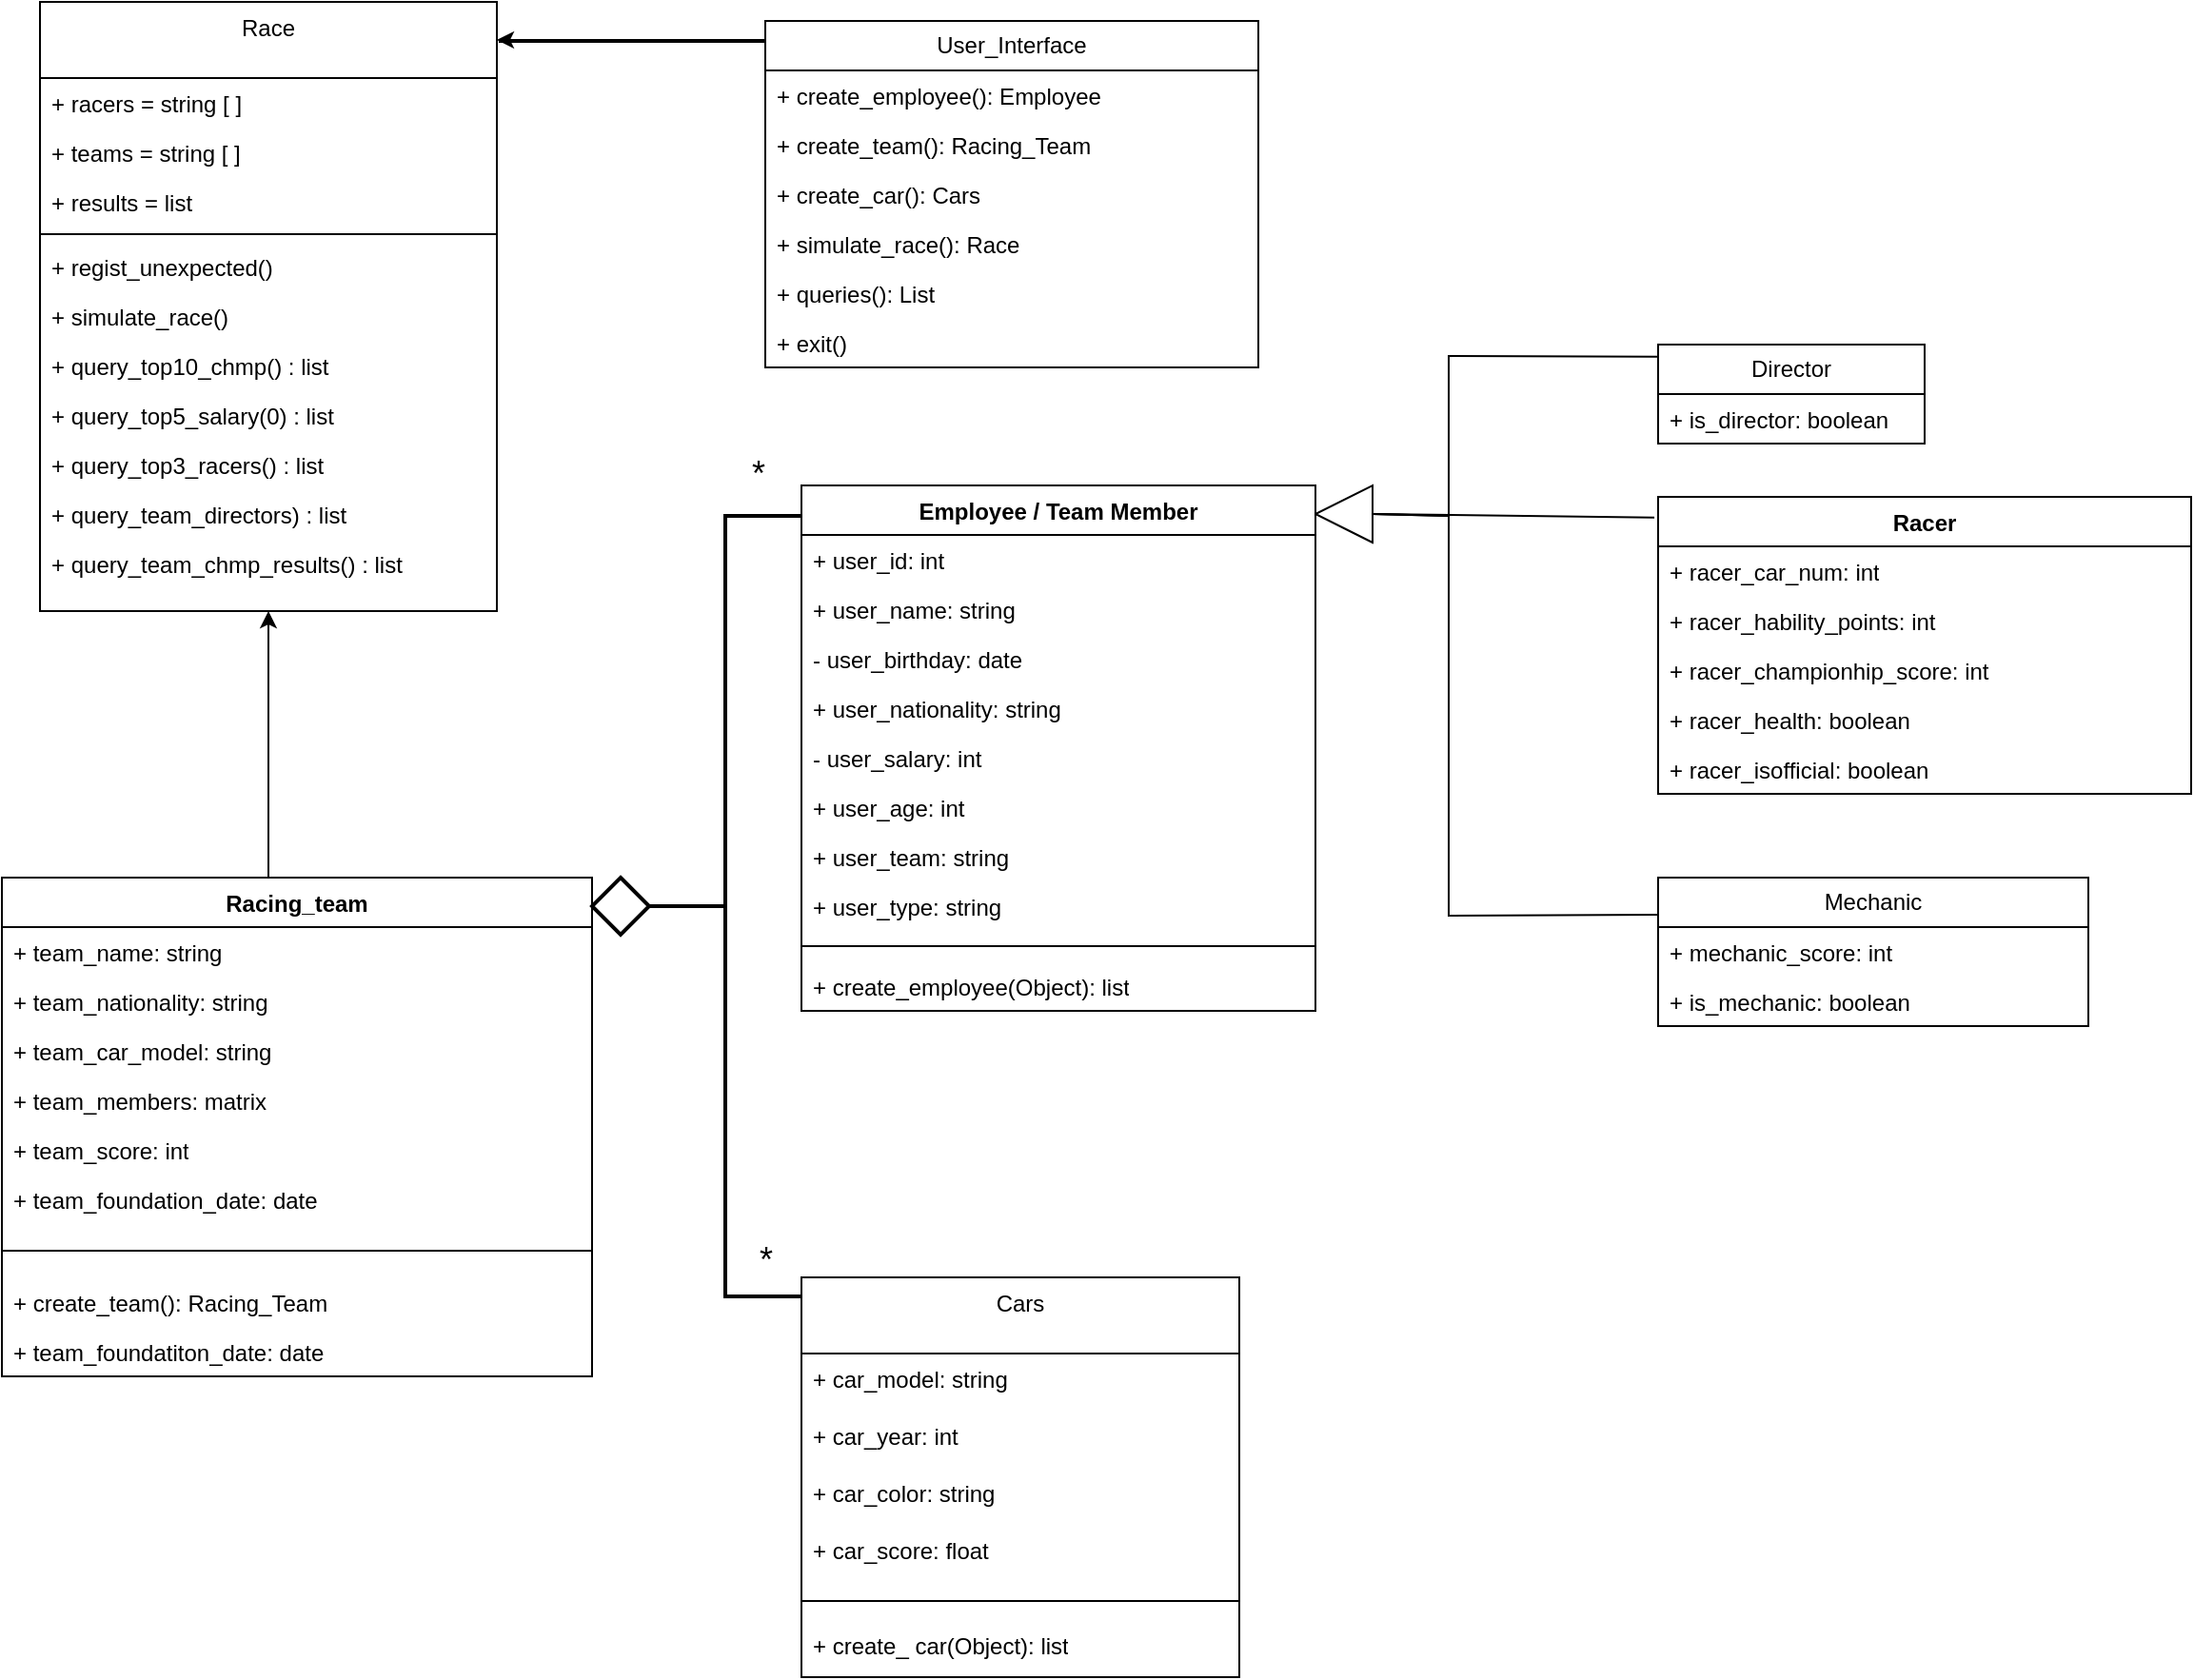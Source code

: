 <mxfile version="22.0.8" type="device">
  <diagram id="C5RBs43oDa-KdzZeNtuy" name="Page-1">
    <mxGraphModel dx="2087" dy="1867" grid="1" gridSize="10" guides="1" tooltips="1" connect="1" arrows="1" fold="1" page="1" pageScale="1" pageWidth="827" pageHeight="1169" math="0" shadow="0">
      <root>
        <mxCell id="WIyWlLk6GJQsqaUBKTNV-0" />
        <mxCell id="WIyWlLk6GJQsqaUBKTNV-1" parent="WIyWlLk6GJQsqaUBKTNV-0" />
        <mxCell id="vwflC-zioTg8K8p32Ddz-1" value="Cars" style="swimlane;fontStyle=0;align=center;verticalAlign=top;childLayout=stackLayout;horizontal=1;startSize=40;horizontalStack=0;resizeParent=1;resizeLast=0;collapsible=1;marginBottom=0;rounded=0;shadow=0;strokeWidth=1;" parent="WIyWlLk6GJQsqaUBKTNV-1" vertex="1">
          <mxGeometry x="-70" y="570" width="230" height="210" as="geometry">
            <mxRectangle x="130" y="380" width="160" height="26" as="alternateBounds" />
          </mxGeometry>
        </mxCell>
        <mxCell id="vwflC-zioTg8K8p32Ddz-2" value="+ car_model: string" style="text;align=left;verticalAlign=top;spacingLeft=4;spacingRight=4;overflow=hidden;rotatable=0;points=[[0,0.5],[1,0.5]];portConstraint=eastwest;" parent="vwflC-zioTg8K8p32Ddz-1" vertex="1">
          <mxGeometry y="40" width="230" height="30" as="geometry" />
        </mxCell>
        <mxCell id="e4V_qvuDWD5vnSRUZmk2-63" value="+ car_year: int" style="text;align=left;verticalAlign=top;spacingLeft=4;spacingRight=4;overflow=hidden;rotatable=0;points=[[0,0.5],[1,0.5]];portConstraint=eastwest;" parent="vwflC-zioTg8K8p32Ddz-1" vertex="1">
          <mxGeometry y="70" width="230" height="30" as="geometry" />
        </mxCell>
        <mxCell id="e4V_qvuDWD5vnSRUZmk2-64" value="+ car_color: string" style="text;align=left;verticalAlign=top;spacingLeft=4;spacingRight=4;overflow=hidden;rotatable=0;points=[[0,0.5],[1,0.5]];portConstraint=eastwest;" parent="vwflC-zioTg8K8p32Ddz-1" vertex="1">
          <mxGeometry y="100" width="230" height="30" as="geometry" />
        </mxCell>
        <mxCell id="e4V_qvuDWD5vnSRUZmk2-65" value="+ car_score: float" style="text;align=left;verticalAlign=top;spacingLeft=4;spacingRight=4;overflow=hidden;rotatable=0;points=[[0,0.5],[1,0.5]];portConstraint=eastwest;" parent="vwflC-zioTg8K8p32Ddz-1" vertex="1">
          <mxGeometry y="130" width="230" height="30" as="geometry" />
        </mxCell>
        <mxCell id="vwflC-zioTg8K8p32Ddz-4" value="" style="line;html=1;strokeWidth=1;align=left;verticalAlign=middle;spacingTop=-1;spacingLeft=3;spacingRight=3;rotatable=0;labelPosition=right;points=[];portConstraint=eastwest;" parent="vwflC-zioTg8K8p32Ddz-1" vertex="1">
          <mxGeometry y="160" width="230" height="20" as="geometry" />
        </mxCell>
        <mxCell id="e4V_qvuDWD5vnSRUZmk2-67" value="+ create_ car(Object): list" style="text;strokeColor=none;fillColor=none;align=left;verticalAlign=top;spacingLeft=4;spacingRight=4;overflow=hidden;rotatable=0;points=[[0,0.5],[1,0.5]];portConstraint=eastwest;whiteSpace=wrap;html=1;" parent="vwflC-zioTg8K8p32Ddz-1" vertex="1">
          <mxGeometry y="180" width="230" height="26" as="geometry" />
        </mxCell>
        <mxCell id="s3vxtVxC9WCaw6fcjeYs-5" value="" style="edgeStyle=orthogonalEdgeStyle;rounded=0;orthogonalLoop=1;jettySize=auto;html=1;exitX=0.455;exitY=0.003;exitDx=0;exitDy=0;exitPerimeter=0;" parent="WIyWlLk6GJQsqaUBKTNV-1" source="e4V_qvuDWD5vnSRUZmk2-69" target="s3vxtVxC9WCaw6fcjeYs-0" edge="1">
          <mxGeometry relative="1" as="geometry">
            <Array as="points">
              <mxPoint x="-350" y="361" />
            </Array>
          </mxGeometry>
        </mxCell>
        <mxCell id="gQMD4tM04Ztm9guLUc9m-32" value="Director" style="swimlane;fontStyle=0;childLayout=stackLayout;horizontal=1;startSize=26;fillColor=none;horizontalStack=0;resizeParent=1;resizeParentMax=0;resizeLast=0;collapsible=1;marginBottom=0;whiteSpace=wrap;html=1;" parent="WIyWlLk6GJQsqaUBKTNV-1" vertex="1">
          <mxGeometry x="380" y="80" width="140" height="52" as="geometry" />
        </mxCell>
        <mxCell id="gQMD4tM04Ztm9guLUc9m-40" value="+ is_director: boolean" style="text;strokeColor=none;fillColor=none;align=left;verticalAlign=top;spacingLeft=4;spacingRight=4;overflow=hidden;rotatable=0;points=[[0,0.5],[1,0.5]];portConstraint=eastwest;whiteSpace=wrap;html=1;" parent="gQMD4tM04Ztm9guLUc9m-32" vertex="1">
          <mxGeometry y="26" width="140" height="26" as="geometry" />
        </mxCell>
        <mxCell id="gQMD4tM04Ztm9guLUc9m-36" value="Mechanic" style="swimlane;fontStyle=0;childLayout=stackLayout;horizontal=1;startSize=26;fillColor=none;horizontalStack=0;resizeParent=1;resizeParentMax=0;resizeLast=0;collapsible=1;marginBottom=0;whiteSpace=wrap;html=1;" parent="WIyWlLk6GJQsqaUBKTNV-1" vertex="1">
          <mxGeometry x="380" y="360" width="226" height="78" as="geometry" />
        </mxCell>
        <mxCell id="gQMD4tM04Ztm9guLUc9m-37" value="+ mechanic_score: int" style="text;strokeColor=none;fillColor=none;align=left;verticalAlign=top;spacingLeft=4;spacingRight=4;overflow=hidden;rotatable=0;points=[[0,0.5],[1,0.5]];portConstraint=eastwest;whiteSpace=wrap;html=1;" parent="gQMD4tM04Ztm9guLUc9m-36" vertex="1">
          <mxGeometry y="26" width="226" height="26" as="geometry" />
        </mxCell>
        <mxCell id="gQMD4tM04Ztm9guLUc9m-38" value="+ is_mechanic: boolean" style="text;strokeColor=none;fillColor=none;align=left;verticalAlign=top;spacingLeft=4;spacingRight=4;overflow=hidden;rotatable=0;points=[[0,0.5],[1,0.5]];portConstraint=eastwest;whiteSpace=wrap;html=1;" parent="gQMD4tM04Ztm9guLUc9m-36" vertex="1">
          <mxGeometry y="52" width="226" height="26" as="geometry" />
        </mxCell>
        <mxCell id="e4V_qvuDWD5vnSRUZmk2-0" value="" style="endArrow=none;html=1;rounded=0;endSize=2;entryX=0;entryY=0.25;entryDx=0;entryDy=0;exitX=0;exitY=0.5;exitDx=0;exitDy=0;" parent="WIyWlLk6GJQsqaUBKTNV-1" source="e4V_qvuDWD5vnSRUZmk2-5" target="gQMD4tM04Ztm9guLUc9m-36" edge="1">
          <mxGeometry relative="1" as="geometry">
            <mxPoint x="270" y="170" as="sourcePoint" />
            <mxPoint x="344" y="331.41" as="targetPoint" />
            <Array as="points">
              <mxPoint x="270" y="170" />
              <mxPoint x="270" y="380" />
            </Array>
          </mxGeometry>
        </mxCell>
        <mxCell id="e4V_qvuDWD5vnSRUZmk2-5" value="" style="triangle;whiteSpace=wrap;html=1;rotation=-180;" parent="WIyWlLk6GJQsqaUBKTNV-1" vertex="1">
          <mxGeometry x="200" y="154" width="30" height="30" as="geometry" />
        </mxCell>
        <mxCell id="e4V_qvuDWD5vnSRUZmk2-7" value="Employee / Team Member" style="swimlane;fontStyle=1;align=center;verticalAlign=top;childLayout=stackLayout;horizontal=1;startSize=26;horizontalStack=0;resizeParent=1;resizeParentMax=0;resizeLast=0;collapsible=1;marginBottom=0;whiteSpace=wrap;html=1;" parent="WIyWlLk6GJQsqaUBKTNV-1" vertex="1">
          <mxGeometry x="-70" y="154" width="270" height="276" as="geometry" />
        </mxCell>
        <mxCell id="e4V_qvuDWD5vnSRUZmk2-8" value="+ user_id: int" style="text;strokeColor=none;fillColor=none;align=left;verticalAlign=top;spacingLeft=4;spacingRight=4;overflow=hidden;rotatable=0;points=[[0,0.5],[1,0.5]];portConstraint=eastwest;whiteSpace=wrap;html=1;" parent="e4V_qvuDWD5vnSRUZmk2-7" vertex="1">
          <mxGeometry y="26" width="270" height="26" as="geometry" />
        </mxCell>
        <mxCell id="e4V_qvuDWD5vnSRUZmk2-11" value="+ user_name: string" style="text;strokeColor=none;fillColor=none;align=left;verticalAlign=top;spacingLeft=4;spacingRight=4;overflow=hidden;rotatable=0;points=[[0,0.5],[1,0.5]];portConstraint=eastwest;whiteSpace=wrap;html=1;" parent="e4V_qvuDWD5vnSRUZmk2-7" vertex="1">
          <mxGeometry y="52" width="270" height="26" as="geometry" />
        </mxCell>
        <mxCell id="e4V_qvuDWD5vnSRUZmk2-13" value="- user_birthday: date" style="text;strokeColor=none;fillColor=none;align=left;verticalAlign=top;spacingLeft=4;spacingRight=4;overflow=hidden;rotatable=0;points=[[0,0.5],[1,0.5]];portConstraint=eastwest;whiteSpace=wrap;html=1;" parent="e4V_qvuDWD5vnSRUZmk2-7" vertex="1">
          <mxGeometry y="78" width="270" height="26" as="geometry" />
        </mxCell>
        <mxCell id="e4V_qvuDWD5vnSRUZmk2-14" value="+ user_nationality: string" style="text;strokeColor=none;fillColor=none;align=left;verticalAlign=top;spacingLeft=4;spacingRight=4;overflow=hidden;rotatable=0;points=[[0,0.5],[1,0.5]];portConstraint=eastwest;whiteSpace=wrap;html=1;" parent="e4V_qvuDWD5vnSRUZmk2-7" vertex="1">
          <mxGeometry y="104" width="270" height="26" as="geometry" />
        </mxCell>
        <mxCell id="e4V_qvuDWD5vnSRUZmk2-15" value="- user_salary: int" style="text;strokeColor=none;fillColor=none;align=left;verticalAlign=top;spacingLeft=4;spacingRight=4;overflow=hidden;rotatable=0;points=[[0,0.5],[1,0.5]];portConstraint=eastwest;whiteSpace=wrap;html=1;" parent="e4V_qvuDWD5vnSRUZmk2-7" vertex="1">
          <mxGeometry y="130" width="270" height="26" as="geometry" />
        </mxCell>
        <mxCell id="e4V_qvuDWD5vnSRUZmk2-16" value="+ user_age: int" style="text;strokeColor=none;fillColor=none;align=left;verticalAlign=top;spacingLeft=4;spacingRight=4;overflow=hidden;rotatable=0;points=[[0,0.5],[1,0.5]];portConstraint=eastwest;whiteSpace=wrap;html=1;" parent="e4V_qvuDWD5vnSRUZmk2-7" vertex="1">
          <mxGeometry y="156" width="270" height="26" as="geometry" />
        </mxCell>
        <mxCell id="e4V_qvuDWD5vnSRUZmk2-17" value="+ user_team: string" style="text;strokeColor=none;fillColor=none;align=left;verticalAlign=top;spacingLeft=4;spacingRight=4;overflow=hidden;rotatable=0;points=[[0,0.5],[1,0.5]];portConstraint=eastwest;whiteSpace=wrap;html=1;" parent="e4V_qvuDWD5vnSRUZmk2-7" vertex="1">
          <mxGeometry y="182" width="270" height="26" as="geometry" />
        </mxCell>
        <mxCell id="e4V_qvuDWD5vnSRUZmk2-40" value="+ user_type: string" style="text;strokeColor=none;fillColor=none;align=left;verticalAlign=top;spacingLeft=4;spacingRight=4;overflow=hidden;rotatable=0;points=[[0,0.5],[1,0.5]];portConstraint=eastwest;whiteSpace=wrap;html=1;" parent="e4V_qvuDWD5vnSRUZmk2-7" vertex="1">
          <mxGeometry y="208" width="270" height="26" as="geometry" />
        </mxCell>
        <mxCell id="e4V_qvuDWD5vnSRUZmk2-9" value="" style="line;strokeWidth=1;fillColor=none;align=left;verticalAlign=middle;spacingTop=-1;spacingLeft=3;spacingRight=3;rotatable=0;labelPosition=right;points=[];portConstraint=eastwest;strokeColor=inherit;" parent="e4V_qvuDWD5vnSRUZmk2-7" vertex="1">
          <mxGeometry y="234" width="270" height="16" as="geometry" />
        </mxCell>
        <mxCell id="e4V_qvuDWD5vnSRUZmk2-10" value="+ create_employee(Object): list" style="text;strokeColor=none;fillColor=none;align=left;verticalAlign=top;spacingLeft=4;spacingRight=4;overflow=hidden;rotatable=0;points=[[0,0.5],[1,0.5]];portConstraint=eastwest;whiteSpace=wrap;html=1;" parent="e4V_qvuDWD5vnSRUZmk2-7" vertex="1">
          <mxGeometry y="250" width="270" height="26" as="geometry" />
        </mxCell>
        <mxCell id="e4V_qvuDWD5vnSRUZmk2-30" value="Racer" style="swimlane;fontStyle=1;align=center;verticalAlign=top;childLayout=stackLayout;horizontal=1;startSize=26;horizontalStack=0;resizeParent=1;resizeParentMax=0;resizeLast=0;collapsible=1;marginBottom=0;whiteSpace=wrap;html=1;" parent="WIyWlLk6GJQsqaUBKTNV-1" vertex="1">
          <mxGeometry x="380" y="160" width="280" height="156" as="geometry" />
        </mxCell>
        <mxCell id="e4V_qvuDWD5vnSRUZmk2-34" value="+ racer_car_num: int" style="text;strokeColor=none;fillColor=none;align=left;verticalAlign=top;spacingLeft=4;spacingRight=4;overflow=hidden;rotatable=0;points=[[0,0.5],[1,0.5]];portConstraint=eastwest;whiteSpace=wrap;html=1;" parent="e4V_qvuDWD5vnSRUZmk2-30" vertex="1">
          <mxGeometry y="26" width="280" height="26" as="geometry" />
        </mxCell>
        <mxCell id="e4V_qvuDWD5vnSRUZmk2-35" value="+ racer_hability_points: int" style="text;strokeColor=none;fillColor=none;align=left;verticalAlign=top;spacingLeft=4;spacingRight=4;overflow=hidden;rotatable=0;points=[[0,0.5],[1,0.5]];portConstraint=eastwest;whiteSpace=wrap;html=1;" parent="e4V_qvuDWD5vnSRUZmk2-30" vertex="1">
          <mxGeometry y="52" width="280" height="26" as="geometry" />
        </mxCell>
        <mxCell id="e4V_qvuDWD5vnSRUZmk2-37" value="+ racer_championhip_score: int" style="text;strokeColor=none;fillColor=none;align=left;verticalAlign=top;spacingLeft=4;spacingRight=4;overflow=hidden;rotatable=0;points=[[0,0.5],[1,0.5]];portConstraint=eastwest;whiteSpace=wrap;html=1;" parent="e4V_qvuDWD5vnSRUZmk2-30" vertex="1">
          <mxGeometry y="78" width="280" height="26" as="geometry" />
        </mxCell>
        <mxCell id="e4V_qvuDWD5vnSRUZmk2-38" value="+ racer_health: boolean" style="text;strokeColor=none;fillColor=none;align=left;verticalAlign=top;spacingLeft=4;spacingRight=4;overflow=hidden;rotatable=0;points=[[0,0.5],[1,0.5]];portConstraint=eastwest;whiteSpace=wrap;html=1;" parent="e4V_qvuDWD5vnSRUZmk2-30" vertex="1">
          <mxGeometry y="104" width="280" height="26" as="geometry" />
        </mxCell>
        <mxCell id="e4V_qvuDWD5vnSRUZmk2-39" value="+ racer_isofficial: boolean" style="text;strokeColor=none;fillColor=none;align=left;verticalAlign=top;spacingLeft=4;spacingRight=4;overflow=hidden;rotatable=0;points=[[0,0.5],[1,0.5]];portConstraint=eastwest;whiteSpace=wrap;html=1;" parent="e4V_qvuDWD5vnSRUZmk2-30" vertex="1">
          <mxGeometry y="130" width="280" height="26" as="geometry" />
        </mxCell>
        <mxCell id="e4V_qvuDWD5vnSRUZmk2-58" value="" style="endArrow=none;html=1;rounded=0;entryX=0;entryY=0.123;entryDx=0;entryDy=0;entryPerimeter=0;exitX=0;exitY=0.5;exitDx=0;exitDy=0;" parent="WIyWlLk6GJQsqaUBKTNV-1" source="e4V_qvuDWD5vnSRUZmk2-5" target="gQMD4tM04Ztm9guLUc9m-32" edge="1">
          <mxGeometry relative="1" as="geometry">
            <mxPoint x="270" y="180" as="sourcePoint" />
            <mxPoint x="370" y="40" as="targetPoint" />
            <Array as="points">
              <mxPoint x="270" y="170" />
              <mxPoint x="270" y="86" />
            </Array>
          </mxGeometry>
        </mxCell>
        <mxCell id="e4V_qvuDWD5vnSRUZmk2-60" value="" style="endArrow=none;html=1;rounded=0;entryX=-0.007;entryY=0.07;entryDx=0;entryDy=0;entryPerimeter=0;exitX=0;exitY=0.5;exitDx=0;exitDy=0;" parent="WIyWlLk6GJQsqaUBKTNV-1" source="e4V_qvuDWD5vnSRUZmk2-5" target="e4V_qvuDWD5vnSRUZmk2-30" edge="1">
          <mxGeometry relative="1" as="geometry">
            <mxPoint x="180" y="168.41" as="sourcePoint" />
            <mxPoint x="340" y="168.41" as="targetPoint" />
          </mxGeometry>
        </mxCell>
        <mxCell id="e4V_qvuDWD5vnSRUZmk2-69" value="Racing_team" style="swimlane;fontStyle=1;align=center;verticalAlign=top;childLayout=stackLayout;horizontal=1;startSize=26;horizontalStack=0;resizeParent=1;resizeParentMax=0;resizeLast=0;collapsible=1;marginBottom=0;whiteSpace=wrap;html=1;" parent="WIyWlLk6GJQsqaUBKTNV-1" vertex="1">
          <mxGeometry x="-490" y="360" width="310" height="262" as="geometry" />
        </mxCell>
        <mxCell id="e4V_qvuDWD5vnSRUZmk2-70" value="+ team_name: string" style="text;strokeColor=none;fillColor=none;align=left;verticalAlign=top;spacingLeft=4;spacingRight=4;overflow=hidden;rotatable=0;points=[[0,0.5],[1,0.5]];portConstraint=eastwest;whiteSpace=wrap;html=1;" parent="e4V_qvuDWD5vnSRUZmk2-69" vertex="1">
          <mxGeometry y="26" width="310" height="26" as="geometry" />
        </mxCell>
        <mxCell id="e4V_qvuDWD5vnSRUZmk2-73" value="+ team_nationality: string" style="text;strokeColor=none;fillColor=none;align=left;verticalAlign=top;spacingLeft=4;spacingRight=4;overflow=hidden;rotatable=0;points=[[0,0.5],[1,0.5]];portConstraint=eastwest;whiteSpace=wrap;html=1;" parent="e4V_qvuDWD5vnSRUZmk2-69" vertex="1">
          <mxGeometry y="52" width="310" height="26" as="geometry" />
        </mxCell>
        <mxCell id="e4V_qvuDWD5vnSRUZmk2-75" value="+ team_car_model: string" style="text;strokeColor=none;fillColor=none;align=left;verticalAlign=top;spacingLeft=4;spacingRight=4;overflow=hidden;rotatable=0;points=[[0,0.5],[1,0.5]];portConstraint=eastwest;whiteSpace=wrap;html=1;" parent="e4V_qvuDWD5vnSRUZmk2-69" vertex="1">
          <mxGeometry y="78" width="310" height="26" as="geometry" />
        </mxCell>
        <mxCell id="e4V_qvuDWD5vnSRUZmk2-76" value="+ team_members: matrix" style="text;strokeColor=none;fillColor=none;align=left;verticalAlign=top;spacingLeft=4;spacingRight=4;overflow=hidden;rotatable=0;points=[[0,0.5],[1,0.5]];portConstraint=eastwest;whiteSpace=wrap;html=1;" parent="e4V_qvuDWD5vnSRUZmk2-69" vertex="1">
          <mxGeometry y="104" width="310" height="26" as="geometry" />
        </mxCell>
        <mxCell id="e4V_qvuDWD5vnSRUZmk2-77" value="+ team_score: int" style="text;strokeColor=none;fillColor=none;align=left;verticalAlign=top;spacingLeft=4;spacingRight=4;overflow=hidden;rotatable=0;points=[[0,0.5],[1,0.5]];portConstraint=eastwest;whiteSpace=wrap;html=1;" parent="e4V_qvuDWD5vnSRUZmk2-69" vertex="1">
          <mxGeometry y="130" width="310" height="26" as="geometry" />
        </mxCell>
        <mxCell id="s3vxtVxC9WCaw6fcjeYs-24" value="+ team_foundation_date: date" style="text;strokeColor=none;fillColor=none;align=left;verticalAlign=top;spacingLeft=4;spacingRight=4;overflow=hidden;rotatable=0;points=[[0,0.5],[1,0.5]];portConstraint=eastwest;whiteSpace=wrap;html=1;" parent="e4V_qvuDWD5vnSRUZmk2-69" vertex="1">
          <mxGeometry y="156" width="310" height="26" as="geometry" />
        </mxCell>
        <mxCell id="e4V_qvuDWD5vnSRUZmk2-71" value="" style="line;strokeWidth=1;fillColor=none;align=left;verticalAlign=middle;spacingTop=-1;spacingLeft=3;spacingRight=3;rotatable=0;labelPosition=right;points=[];portConstraint=eastwest;strokeColor=inherit;" parent="e4V_qvuDWD5vnSRUZmk2-69" vertex="1">
          <mxGeometry y="182" width="310" height="28" as="geometry" />
        </mxCell>
        <mxCell id="e4V_qvuDWD5vnSRUZmk2-72" value="+ create_team(): Racing_Team" style="text;strokeColor=none;fillColor=none;align=left;verticalAlign=top;spacingLeft=4;spacingRight=4;overflow=hidden;rotatable=0;points=[[0,0.5],[1,0.5]];portConstraint=eastwest;whiteSpace=wrap;html=1;" parent="e4V_qvuDWD5vnSRUZmk2-69" vertex="1">
          <mxGeometry y="210" width="310" height="26" as="geometry" />
        </mxCell>
        <mxCell id="e4V_qvuDWD5vnSRUZmk2-74" value="+ team_foundatiton_date: date" style="text;strokeColor=none;fillColor=none;align=left;verticalAlign=top;spacingLeft=4;spacingRight=4;overflow=hidden;rotatable=0;points=[[0,0.5],[1,0.5]];portConstraint=eastwest;whiteSpace=wrap;html=1;" parent="e4V_qvuDWD5vnSRUZmk2-69" vertex="1">
          <mxGeometry y="236" width="310" height="26" as="geometry" />
        </mxCell>
        <mxCell id="e4V_qvuDWD5vnSRUZmk2-78" value="" style="strokeWidth=2;html=1;shape=mxgraph.flowchart.decision;whiteSpace=wrap;" parent="WIyWlLk6GJQsqaUBKTNV-1" vertex="1">
          <mxGeometry x="-180" y="360" width="30" height="30" as="geometry" />
        </mxCell>
        <mxCell id="e4V_qvuDWD5vnSRUZmk2-86" value="" style="strokeWidth=2;html=1;shape=mxgraph.flowchart.annotation_2;align=left;labelPosition=right;pointerEvents=1;" parent="WIyWlLk6GJQsqaUBKTNV-1" vertex="1">
          <mxGeometry x="-150" y="170" width="80" height="410" as="geometry" />
        </mxCell>
        <mxCell id="s3vxtVxC9WCaw6fcjeYs-0" value="Race" style="swimlane;fontStyle=0;align=center;verticalAlign=top;childLayout=stackLayout;horizontal=1;startSize=40;horizontalStack=0;resizeParent=1;resizeLast=0;collapsible=1;marginBottom=0;rounded=0;shadow=0;strokeWidth=1;" parent="WIyWlLk6GJQsqaUBKTNV-1" vertex="1">
          <mxGeometry x="-470" y="-100" width="240" height="320" as="geometry">
            <mxRectangle x="130" y="380" width="160" height="26" as="alternateBounds" />
          </mxGeometry>
        </mxCell>
        <mxCell id="s3vxtVxC9WCaw6fcjeYs-1" value="+ racers = string [ ]" style="text;align=left;verticalAlign=top;spacingLeft=4;spacingRight=4;overflow=hidden;rotatable=0;points=[[0,0.5],[1,0.5]];portConstraint=eastwest;" parent="s3vxtVxC9WCaw6fcjeYs-0" vertex="1">
          <mxGeometry y="40" width="240" height="26" as="geometry" />
        </mxCell>
        <mxCell id="s3vxtVxC9WCaw6fcjeYs-2" value="+ teams = string [ ]" style="text;align=left;verticalAlign=top;spacingLeft=4;spacingRight=4;overflow=hidden;rotatable=0;points=[[0,0.5],[1,0.5]];portConstraint=eastwest;" parent="s3vxtVxC9WCaw6fcjeYs-0" vertex="1">
          <mxGeometry y="66" width="240" height="26" as="geometry" />
        </mxCell>
        <mxCell id="s3vxtVxC9WCaw6fcjeYs-22" value="+ results = list" style="text;align=left;verticalAlign=top;spacingLeft=4;spacingRight=4;overflow=hidden;rotatable=0;points=[[0,0.5],[1,0.5]];portConstraint=eastwest;" parent="s3vxtVxC9WCaw6fcjeYs-0" vertex="1">
          <mxGeometry y="92" width="240" height="26" as="geometry" />
        </mxCell>
        <mxCell id="s3vxtVxC9WCaw6fcjeYs-7" value="" style="line;strokeWidth=1;fillColor=none;align=left;verticalAlign=middle;spacingTop=-1;spacingLeft=3;spacingRight=3;rotatable=0;labelPosition=right;points=[];portConstraint=eastwest;strokeColor=inherit;" parent="s3vxtVxC9WCaw6fcjeYs-0" vertex="1">
          <mxGeometry y="118" width="240" height="8" as="geometry" />
        </mxCell>
        <mxCell id="s3vxtVxC9WCaw6fcjeYs-8" value="+ regist_unexpected()" style="text;align=left;verticalAlign=top;spacingLeft=4;spacingRight=4;overflow=hidden;rotatable=0;points=[[0,0.5],[1,0.5]];portConstraint=eastwest;" parent="s3vxtVxC9WCaw6fcjeYs-0" vertex="1">
          <mxGeometry y="126" width="240" height="26" as="geometry" />
        </mxCell>
        <mxCell id="s3vxtVxC9WCaw6fcjeYs-4" value="+ simulate_race()" style="text;align=left;verticalAlign=top;spacingLeft=4;spacingRight=4;overflow=hidden;rotatable=0;points=[[0,0.5],[1,0.5]];portConstraint=eastwest;" parent="s3vxtVxC9WCaw6fcjeYs-0" vertex="1">
          <mxGeometry y="152" width="240" height="26" as="geometry" />
        </mxCell>
        <mxCell id="s3vxtVxC9WCaw6fcjeYs-18" value="+ query_top10_chmp() : list" style="text;align=left;verticalAlign=top;spacingLeft=4;spacingRight=4;overflow=hidden;rotatable=0;points=[[0,0.5],[1,0.5]];portConstraint=eastwest;" parent="s3vxtVxC9WCaw6fcjeYs-0" vertex="1">
          <mxGeometry y="178" width="240" height="26" as="geometry" />
        </mxCell>
        <mxCell id="s3vxtVxC9WCaw6fcjeYs-3" value="+ query_top5_salary(0) : list" style="text;align=left;verticalAlign=top;spacingLeft=4;spacingRight=4;overflow=hidden;rotatable=0;points=[[0,0.5],[1,0.5]];portConstraint=eastwest;" parent="s3vxtVxC9WCaw6fcjeYs-0" vertex="1">
          <mxGeometry y="204" width="240" height="26" as="geometry" />
        </mxCell>
        <mxCell id="s3vxtVxC9WCaw6fcjeYs-19" value="+ query_top3_racers() : list" style="text;align=left;verticalAlign=top;spacingLeft=4;spacingRight=4;overflow=hidden;rotatable=0;points=[[0,0.5],[1,0.5]];portConstraint=eastwest;" parent="s3vxtVxC9WCaw6fcjeYs-0" vertex="1">
          <mxGeometry y="230" width="240" height="26" as="geometry" />
        </mxCell>
        <mxCell id="s3vxtVxC9WCaw6fcjeYs-20" value="+ query_team_directors) : list" style="text;align=left;verticalAlign=top;spacingLeft=4;spacingRight=4;overflow=hidden;rotatable=0;points=[[0,0.5],[1,0.5]];portConstraint=eastwest;" parent="s3vxtVxC9WCaw6fcjeYs-0" vertex="1">
          <mxGeometry y="256" width="240" height="26" as="geometry" />
        </mxCell>
        <mxCell id="s3vxtVxC9WCaw6fcjeYs-23" value="+ query_team_chmp_results() : list" style="text;align=left;verticalAlign=top;spacingLeft=4;spacingRight=4;overflow=hidden;rotatable=0;points=[[0,0.5],[1,0.5]];portConstraint=eastwest;" parent="s3vxtVxC9WCaw6fcjeYs-0" vertex="1">
          <mxGeometry y="282" width="240" height="26" as="geometry" />
        </mxCell>
        <mxCell id="s3vxtVxC9WCaw6fcjeYs-17" value="&lt;font style=&quot;font-size: 18px;&quot;&gt;*&lt;/font&gt;" style="edgeLabel;html=1;align=center;verticalAlign=middle;resizable=0;points=[];" parent="WIyWlLk6GJQsqaUBKTNV-1" vertex="1" connectable="0">
          <mxGeometry x="-89" y="561" as="geometry" />
        </mxCell>
        <mxCell id="s3vxtVxC9WCaw6fcjeYs-21" value="&lt;font style=&quot;font-size: 18px;&quot;&gt;*&lt;/font&gt;" style="edgeLabel;html=1;align=center;verticalAlign=middle;resizable=0;points=[];" parent="WIyWlLk6GJQsqaUBKTNV-1" vertex="1" connectable="0">
          <mxGeometry x="-70" y="585" as="geometry">
            <mxPoint x="-23" y="-437" as="offset" />
          </mxGeometry>
        </mxCell>
        <mxCell id="s3vxtVxC9WCaw6fcjeYs-25" value="User_Interface" style="swimlane;fontStyle=0;childLayout=stackLayout;horizontal=1;startSize=26;fillColor=none;horizontalStack=0;resizeParent=1;resizeParentMax=0;resizeLast=0;collapsible=1;marginBottom=0;whiteSpace=wrap;html=1;" parent="WIyWlLk6GJQsqaUBKTNV-1" vertex="1">
          <mxGeometry x="-89" y="-90" width="259" height="182" as="geometry" />
        </mxCell>
        <mxCell id="s3vxtVxC9WCaw6fcjeYs-26" value="+ create_employee(): Employee" style="text;strokeColor=none;fillColor=none;align=left;verticalAlign=top;spacingLeft=4;spacingRight=4;overflow=hidden;rotatable=0;points=[[0,0.5],[1,0.5]];portConstraint=eastwest;whiteSpace=wrap;html=1;" parent="s3vxtVxC9WCaw6fcjeYs-25" vertex="1">
          <mxGeometry y="26" width="259" height="26" as="geometry" />
        </mxCell>
        <mxCell id="s3vxtVxC9WCaw6fcjeYs-27" value="+ create_team(): Racing_Team" style="text;strokeColor=none;fillColor=none;align=left;verticalAlign=top;spacingLeft=4;spacingRight=4;overflow=hidden;rotatable=0;points=[[0,0.5],[1,0.5]];portConstraint=eastwest;whiteSpace=wrap;html=1;" parent="s3vxtVxC9WCaw6fcjeYs-25" vertex="1">
          <mxGeometry y="52" width="259" height="26" as="geometry" />
        </mxCell>
        <mxCell id="s3vxtVxC9WCaw6fcjeYs-28" value="+ create_car(): Cars" style="text;strokeColor=none;fillColor=none;align=left;verticalAlign=top;spacingLeft=4;spacingRight=4;overflow=hidden;rotatable=0;points=[[0,0.5],[1,0.5]];portConstraint=eastwest;whiteSpace=wrap;html=1;" parent="s3vxtVxC9WCaw6fcjeYs-25" vertex="1">
          <mxGeometry y="78" width="259" height="26" as="geometry" />
        </mxCell>
        <mxCell id="Grg4QrJnRcr-LAGd00ay-1" value="+ simulate_race(): Race" style="text;strokeColor=none;fillColor=none;align=left;verticalAlign=top;spacingLeft=4;spacingRight=4;overflow=hidden;rotatable=0;points=[[0,0.5],[1,0.5]];portConstraint=eastwest;whiteSpace=wrap;html=1;" vertex="1" parent="s3vxtVxC9WCaw6fcjeYs-25">
          <mxGeometry y="104" width="259" height="26" as="geometry" />
        </mxCell>
        <mxCell id="Grg4QrJnRcr-LAGd00ay-2" value="+ queries(): List" style="text;strokeColor=none;fillColor=none;align=left;verticalAlign=top;spacingLeft=4;spacingRight=4;overflow=hidden;rotatable=0;points=[[0,0.5],[1,0.5]];portConstraint=eastwest;whiteSpace=wrap;html=1;" vertex="1" parent="s3vxtVxC9WCaw6fcjeYs-25">
          <mxGeometry y="130" width="259" height="26" as="geometry" />
        </mxCell>
        <mxCell id="Grg4QrJnRcr-LAGd00ay-0" value="+ exit()" style="text;strokeColor=none;fillColor=none;align=left;verticalAlign=top;spacingLeft=4;spacingRight=4;overflow=hidden;rotatable=0;points=[[0,0.5],[1,0.5]];portConstraint=eastwest;whiteSpace=wrap;html=1;" vertex="1" parent="s3vxtVxC9WCaw6fcjeYs-25">
          <mxGeometry y="156" width="259" height="26" as="geometry" />
        </mxCell>
        <mxCell id="Grg4QrJnRcr-LAGd00ay-5" value="" style="edgeStyle=orthogonalEdgeStyle;rounded=0;orthogonalLoop=1;jettySize=auto;html=1;exitX=0.455;exitY=0.003;exitDx=0;exitDy=0;exitPerimeter=0;" edge="1" parent="WIyWlLk6GJQsqaUBKTNV-1">
          <mxGeometry relative="1" as="geometry">
            <mxPoint x="-229" y="-79" as="sourcePoint" />
            <mxPoint x="-230" y="-80" as="targetPoint" />
            <Array as="points">
              <mxPoint x="-90" y="-79" />
              <mxPoint x="-90" y="-80" />
            </Array>
          </mxGeometry>
        </mxCell>
      </root>
    </mxGraphModel>
  </diagram>
</mxfile>
